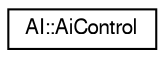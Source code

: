 digraph G
{
  edge [fontname="FreeSans",fontsize="10",labelfontname="FreeSans",labelfontsize="10"];
  node [fontname="FreeSans",fontsize="10",shape=record];
  rankdir=LR;
  Node1 [label="AI::AiControl",height=0.2,width=0.4,color="black", fillcolor="white", style="filled",URL="$class_a_i_1_1_ai_control.html"];
}

